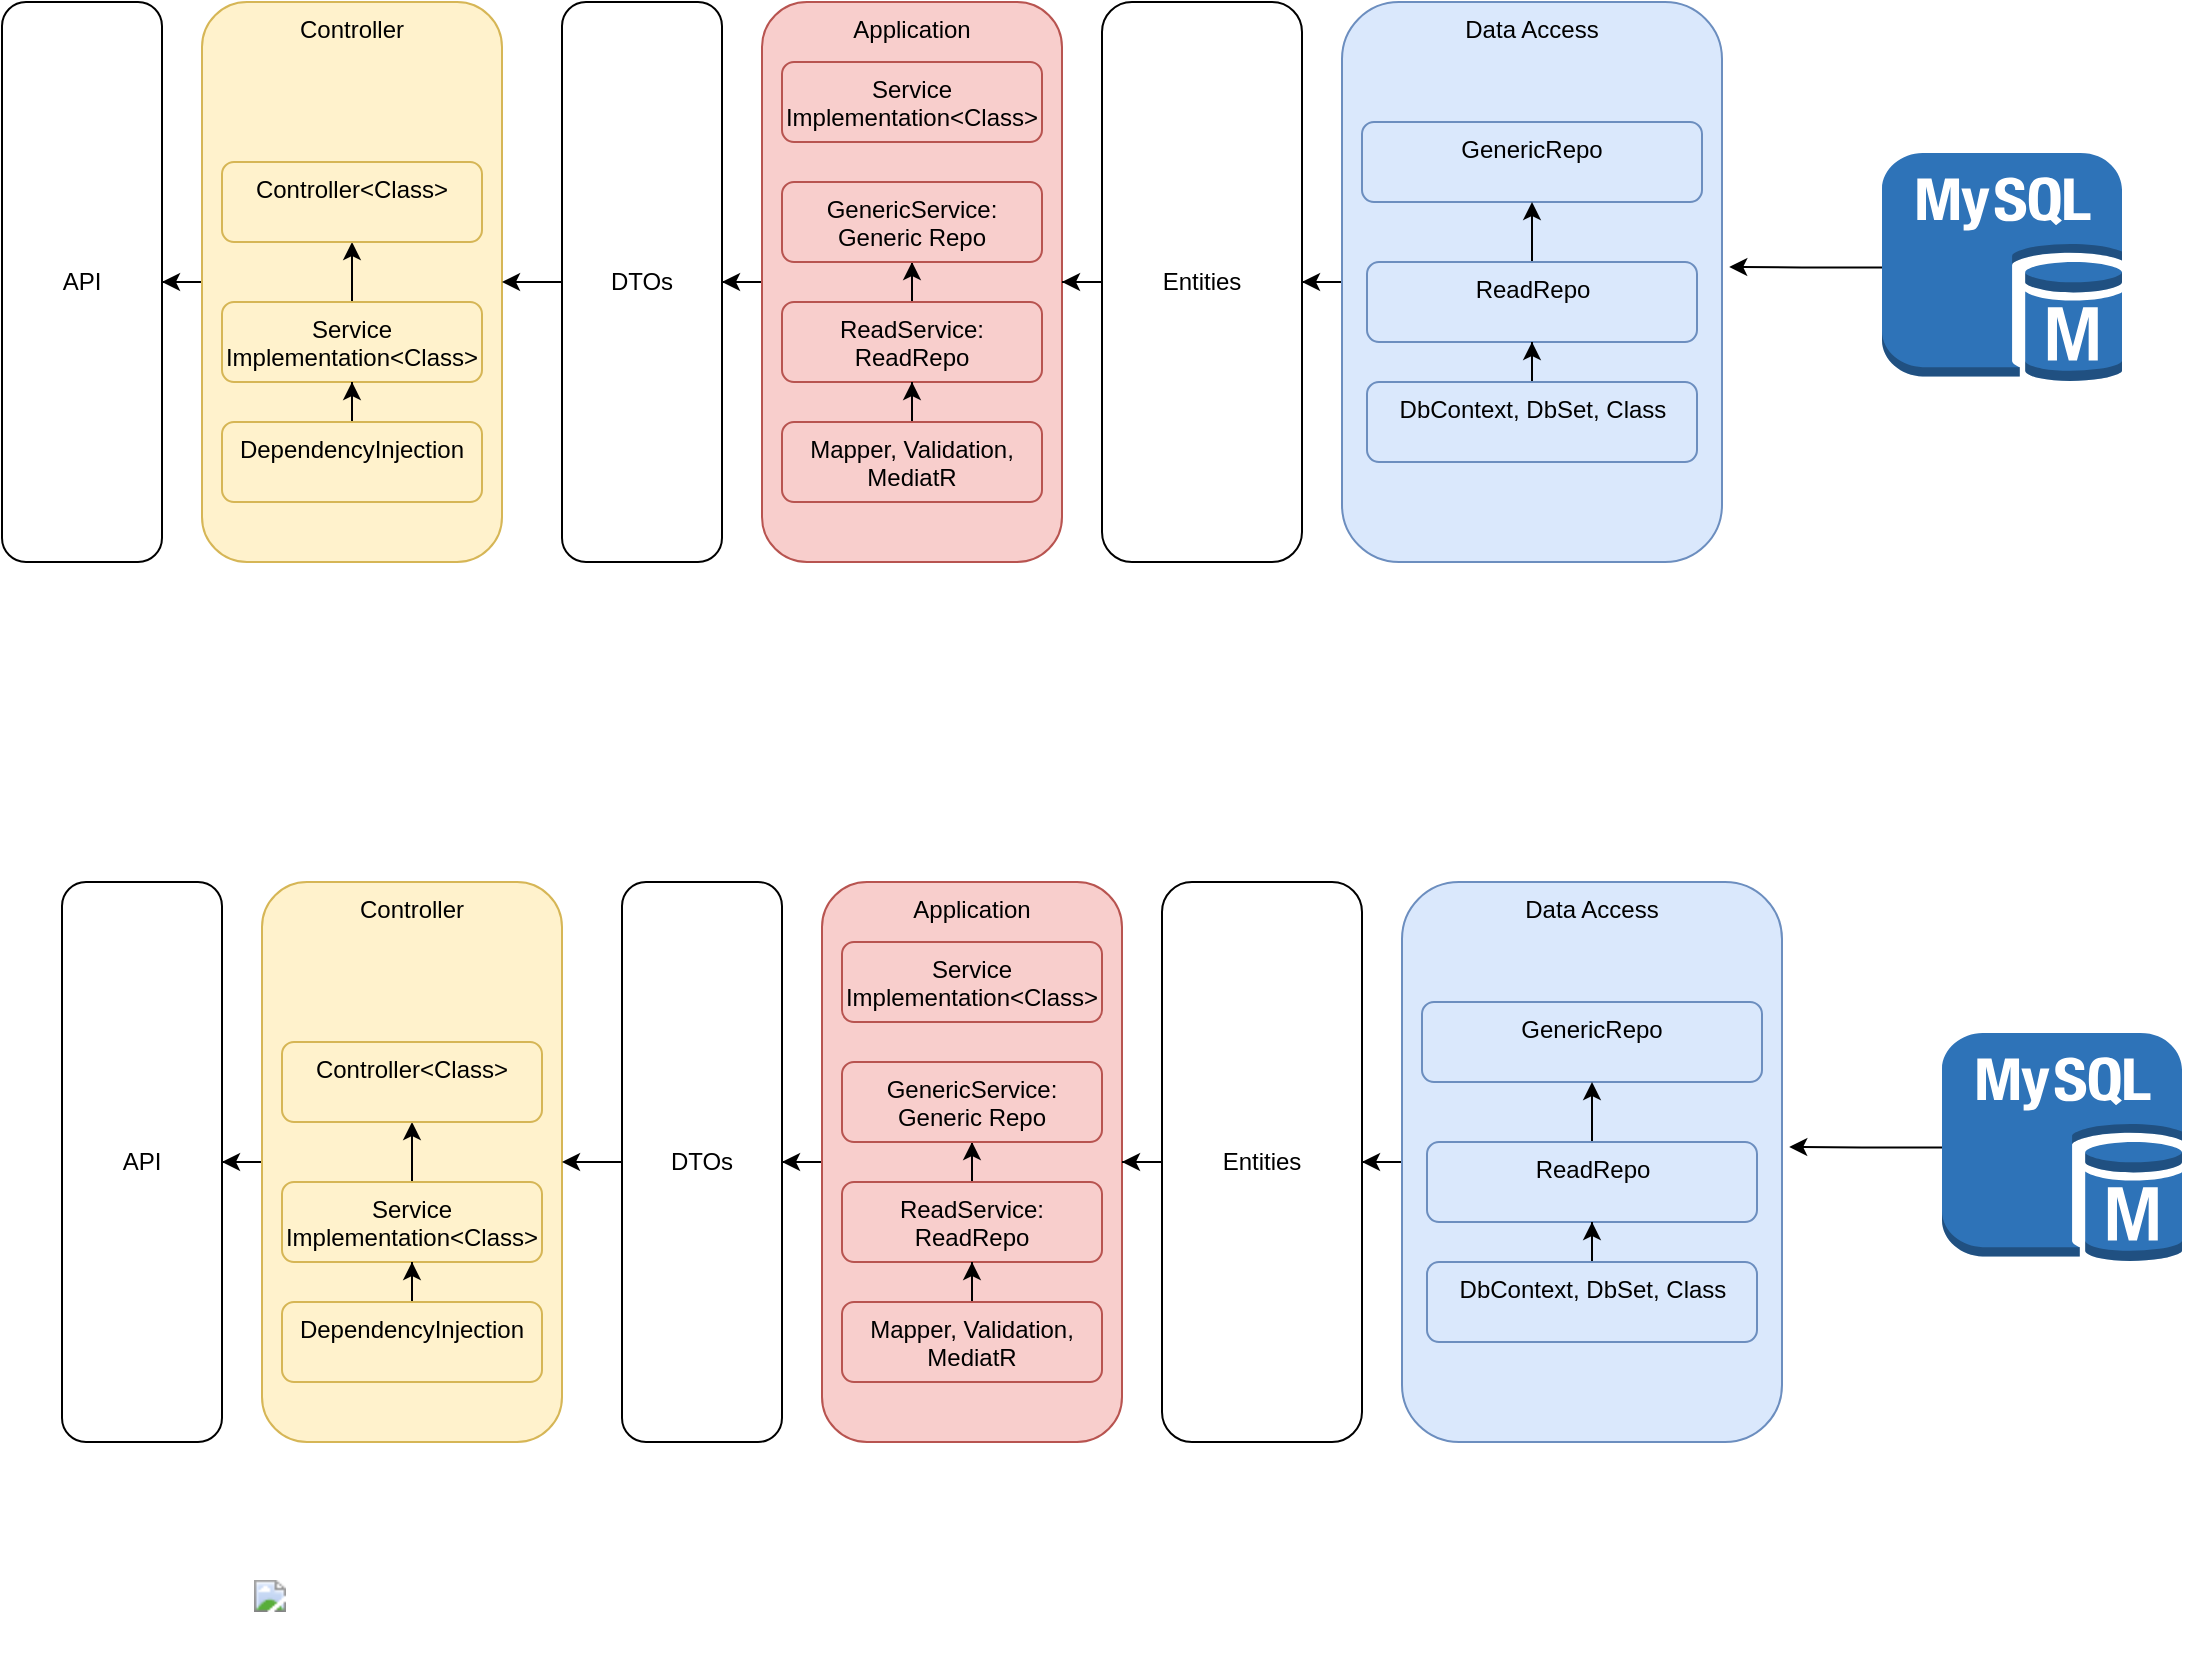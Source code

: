 <mxfile version="23.1.1" type="device">
  <diagram name="Page-1" id="UhStz0WqBBh-Omh_S8fL">
    <mxGraphModel dx="1687" dy="2037" grid="1" gridSize="10" guides="1" tooltips="1" connect="1" arrows="1" fold="1" page="1" pageScale="1" pageWidth="827" pageHeight="1169" math="0" shadow="0">
      <root>
        <mxCell id="0" />
        <mxCell id="1" parent="0" />
        <mxCell id="mJvoUYVNbcw-1JD9j0XX-1" value="API" style="rounded=1;whiteSpace=wrap;html=1;" vertex="1" parent="1">
          <mxGeometry x="250" y="210" width="80" height="280" as="geometry" />
        </mxCell>
        <mxCell id="mJvoUYVNbcw-1JD9j0XX-39" style="edgeStyle=orthogonalEdgeStyle;rounded=0;orthogonalLoop=1;jettySize=auto;html=1;entryX=1;entryY=0.5;entryDx=0;entryDy=0;" edge="1" parent="1" source="mJvoUYVNbcw-1JD9j0XX-3" target="mJvoUYVNbcw-1JD9j0XX-1">
          <mxGeometry relative="1" as="geometry" />
        </mxCell>
        <mxCell id="mJvoUYVNbcw-1JD9j0XX-3" value="Controller" style="rounded=1;whiteSpace=wrap;html=1;verticalAlign=top;fillColor=#fff2cc;strokeColor=#d6b656;" vertex="1" parent="1">
          <mxGeometry x="350" y="210" width="150" height="280" as="geometry" />
        </mxCell>
        <mxCell id="mJvoUYVNbcw-1JD9j0XX-29" value="" style="edgeStyle=orthogonalEdgeStyle;rounded=0;orthogonalLoop=1;jettySize=auto;html=1;" edge="1" parent="1" source="mJvoUYVNbcw-1JD9j0XX-4" target="mJvoUYVNbcw-1JD9j0XX-3">
          <mxGeometry relative="1" as="geometry" />
        </mxCell>
        <mxCell id="mJvoUYVNbcw-1JD9j0XX-4" value="DTOs" style="rounded=1;whiteSpace=wrap;html=1;" vertex="1" parent="1">
          <mxGeometry x="530" y="210" width="80" height="280" as="geometry" />
        </mxCell>
        <mxCell id="mJvoUYVNbcw-1JD9j0XX-28" style="edgeStyle=orthogonalEdgeStyle;rounded=0;orthogonalLoop=1;jettySize=auto;html=1;entryX=1;entryY=0.5;entryDx=0;entryDy=0;" edge="1" parent="1" source="mJvoUYVNbcw-1JD9j0XX-5" target="mJvoUYVNbcw-1JD9j0XX-4">
          <mxGeometry relative="1" as="geometry" />
        </mxCell>
        <mxCell id="mJvoUYVNbcw-1JD9j0XX-5" value="Application" style="rounded=1;whiteSpace=wrap;html=1;verticalAlign=top;fillColor=#f8cecc;strokeColor=#b85450;" vertex="1" parent="1">
          <mxGeometry x="630" y="210" width="150" height="280" as="geometry" />
        </mxCell>
        <mxCell id="mJvoUYVNbcw-1JD9j0XX-12" style="edgeStyle=orthogonalEdgeStyle;rounded=0;orthogonalLoop=1;jettySize=auto;html=1;entryX=1;entryY=0.5;entryDx=0;entryDy=0;" edge="1" parent="1" source="mJvoUYVNbcw-1JD9j0XX-6" target="mJvoUYVNbcw-1JD9j0XX-7">
          <mxGeometry relative="1" as="geometry" />
        </mxCell>
        <mxCell id="mJvoUYVNbcw-1JD9j0XX-6" value="Data Access" style="rounded=1;whiteSpace=wrap;html=1;verticalAlign=top;fillColor=#dae8fc;strokeColor=#6c8ebf;" vertex="1" parent="1">
          <mxGeometry x="920" y="210" width="190" height="280" as="geometry" />
        </mxCell>
        <mxCell id="mJvoUYVNbcw-1JD9j0XX-13" style="edgeStyle=orthogonalEdgeStyle;rounded=0;orthogonalLoop=1;jettySize=auto;html=1;entryX=1;entryY=0.5;entryDx=0;entryDy=0;" edge="1" parent="1" source="mJvoUYVNbcw-1JD9j0XX-7" target="mJvoUYVNbcw-1JD9j0XX-5">
          <mxGeometry relative="1" as="geometry" />
        </mxCell>
        <mxCell id="mJvoUYVNbcw-1JD9j0XX-7" value="Entities" style="rounded=1;whiteSpace=wrap;html=1;" vertex="1" parent="1">
          <mxGeometry x="800" y="210" width="100" height="280" as="geometry" />
        </mxCell>
        <mxCell id="mJvoUYVNbcw-1JD9j0XX-9" value="GenericRepo" style="rounded=1;whiteSpace=wrap;html=1;verticalAlign=top;fillColor=#dae8fc;strokeColor=#6c8ebf;" vertex="1" parent="1">
          <mxGeometry x="930" y="270" width="170" height="40" as="geometry" />
        </mxCell>
        <mxCell id="mJvoUYVNbcw-1JD9j0XX-24" style="edgeStyle=orthogonalEdgeStyle;rounded=0;orthogonalLoop=1;jettySize=auto;html=1;entryX=0.5;entryY=1;entryDx=0;entryDy=0;" edge="1" parent="1" source="mJvoUYVNbcw-1JD9j0XX-10" target="mJvoUYVNbcw-1JD9j0XX-9">
          <mxGeometry relative="1" as="geometry" />
        </mxCell>
        <mxCell id="mJvoUYVNbcw-1JD9j0XX-10" value="ReadRepo" style="rounded=1;whiteSpace=wrap;html=1;verticalAlign=top;fillColor=#dae8fc;strokeColor=#6c8ebf;" vertex="1" parent="1">
          <mxGeometry x="932.5" y="340" width="165" height="40" as="geometry" />
        </mxCell>
        <mxCell id="mJvoUYVNbcw-1JD9j0XX-22" style="edgeStyle=orthogonalEdgeStyle;rounded=0;orthogonalLoop=1;jettySize=auto;html=1;entryX=0.5;entryY=1;entryDx=0;entryDy=0;" edge="1" parent="1" source="mJvoUYVNbcw-1JD9j0XX-14" target="mJvoUYVNbcw-1JD9j0XX-15">
          <mxGeometry relative="1" as="geometry" />
        </mxCell>
        <mxCell id="mJvoUYVNbcw-1JD9j0XX-14" value="ReadService: ReadRepo" style="rounded=1;whiteSpace=wrap;html=1;verticalAlign=top;fillColor=#f8cecc;strokeColor=#b85450;" vertex="1" parent="1">
          <mxGeometry x="640" y="360" width="130" height="40" as="geometry" />
        </mxCell>
        <mxCell id="mJvoUYVNbcw-1JD9j0XX-15" value="GenericService: Generic Repo" style="rounded=1;whiteSpace=wrap;html=1;verticalAlign=top;fillColor=#f8cecc;strokeColor=#b85450;" vertex="1" parent="1">
          <mxGeometry x="640" y="300" width="130" height="40" as="geometry" />
        </mxCell>
        <mxCell id="mJvoUYVNbcw-1JD9j0XX-21" style="edgeStyle=orthogonalEdgeStyle;rounded=0;orthogonalLoop=1;jettySize=auto;html=1;entryX=0.5;entryY=1;entryDx=0;entryDy=0;" edge="1" parent="1" source="mJvoUYVNbcw-1JD9j0XX-16" target="mJvoUYVNbcw-1JD9j0XX-14">
          <mxGeometry relative="1" as="geometry" />
        </mxCell>
        <mxCell id="mJvoUYVNbcw-1JD9j0XX-16" value="Mapper, Validation, MediatR" style="rounded=1;whiteSpace=wrap;html=1;verticalAlign=top;fillColor=#f8cecc;strokeColor=#b85450;" vertex="1" parent="1">
          <mxGeometry x="640" y="420" width="130" height="40" as="geometry" />
        </mxCell>
        <mxCell id="mJvoUYVNbcw-1JD9j0XX-27" style="edgeStyle=orthogonalEdgeStyle;rounded=0;orthogonalLoop=1;jettySize=auto;html=1;entryX=0.5;entryY=1;entryDx=0;entryDy=0;" edge="1" parent="1" source="mJvoUYVNbcw-1JD9j0XX-26" target="mJvoUYVNbcw-1JD9j0XX-10">
          <mxGeometry relative="1" as="geometry" />
        </mxCell>
        <mxCell id="mJvoUYVNbcw-1JD9j0XX-26" value="DbContext, DbSet, Class" style="rounded=1;whiteSpace=wrap;html=1;verticalAlign=top;fillColor=#dae8fc;strokeColor=#6c8ebf;" vertex="1" parent="1">
          <mxGeometry x="932.5" y="400" width="165" height="40" as="geometry" />
        </mxCell>
        <mxCell id="mJvoUYVNbcw-1JD9j0XX-36" style="edgeStyle=orthogonalEdgeStyle;rounded=0;orthogonalLoop=1;jettySize=auto;html=1;entryX=0.5;entryY=1;entryDx=0;entryDy=0;" edge="1" parent="1" source="mJvoUYVNbcw-1JD9j0XX-30" target="mJvoUYVNbcw-1JD9j0XX-35">
          <mxGeometry relative="1" as="geometry" />
        </mxCell>
        <mxCell id="mJvoUYVNbcw-1JD9j0XX-30" value="Service Implementation&amp;lt;Class&amp;gt;" style="rounded=1;whiteSpace=wrap;html=1;verticalAlign=top;fillColor=#fff2cc;strokeColor=#d6b656;" vertex="1" parent="1">
          <mxGeometry x="360" y="360" width="130" height="40" as="geometry" />
        </mxCell>
        <mxCell id="mJvoUYVNbcw-1JD9j0XX-34" value="Service Implementation&amp;lt;Class&amp;gt;" style="rounded=1;whiteSpace=wrap;html=1;verticalAlign=top;fillColor=#f8cecc;strokeColor=#b85450;" vertex="1" parent="1">
          <mxGeometry x="640" y="240" width="130" height="40" as="geometry" />
        </mxCell>
        <mxCell id="mJvoUYVNbcw-1JD9j0XX-35" value="Controller&amp;lt;Class&amp;gt;" style="rounded=1;whiteSpace=wrap;html=1;verticalAlign=top;fillColor=#fff2cc;strokeColor=#d6b656;" vertex="1" parent="1">
          <mxGeometry x="360" y="290" width="130" height="40" as="geometry" />
        </mxCell>
        <mxCell id="mJvoUYVNbcw-1JD9j0XX-38" style="edgeStyle=orthogonalEdgeStyle;rounded=0;orthogonalLoop=1;jettySize=auto;html=1;entryX=0.5;entryY=1;entryDx=0;entryDy=0;" edge="1" parent="1" source="mJvoUYVNbcw-1JD9j0XX-37" target="mJvoUYVNbcw-1JD9j0XX-30">
          <mxGeometry relative="1" as="geometry" />
        </mxCell>
        <mxCell id="mJvoUYVNbcw-1JD9j0XX-37" value="DependencyInjection" style="rounded=1;whiteSpace=wrap;html=1;verticalAlign=top;fillColor=#fff2cc;strokeColor=#d6b656;" vertex="1" parent="1">
          <mxGeometry x="360" y="420" width="130" height="40" as="geometry" />
        </mxCell>
        <mxCell id="mJvoUYVNbcw-1JD9j0XX-41" value="" style="outlineConnect=0;dashed=0;verticalLabelPosition=bottom;verticalAlign=top;align=center;html=1;shape=mxgraph.aws3.mysql_db_instance;fillColor=#2E73B8;gradientColor=none;" vertex="1" parent="1">
          <mxGeometry x="1190" y="285.5" width="120" height="114.5" as="geometry" />
        </mxCell>
        <mxCell id="mJvoUYVNbcw-1JD9j0XX-42" style="edgeStyle=orthogonalEdgeStyle;rounded=0;orthogonalLoop=1;jettySize=auto;html=1;entryX=1.019;entryY=0.473;entryDx=0;entryDy=0;entryPerimeter=0;" edge="1" parent="1" source="mJvoUYVNbcw-1JD9j0XX-41" target="mJvoUYVNbcw-1JD9j0XX-6">
          <mxGeometry relative="1" as="geometry" />
        </mxCell>
        <mxCell id="mJvoUYVNbcw-1JD9j0XX-43" value="&lt;figure name=&quot;a607&quot; class=&quot;graf graf--figure&quot;&gt;&lt;img class=&quot;graf-image&quot; data-image-id=&quot;0*adPQu9Ra2Btz2Nkk.png&quot; data-width=&quot;700&quot; data-height=&quot;190&quot; src=&quot;https://cdn-images-1.medium.com/max/800/0*adPQu9Ra2Btz2Nkk.png&quot;&gt;&lt;/figure&gt;" style="text;whiteSpace=wrap;html=1;" vertex="1" parent="1">
          <mxGeometry x="304" y="540" width="110" height="60" as="geometry" />
        </mxCell>
        <mxCell id="mJvoUYVNbcw-1JD9j0XX-44" value="API" style="rounded=1;whiteSpace=wrap;html=1;" vertex="1" parent="1">
          <mxGeometry x="220" y="-230" width="80" height="280" as="geometry" />
        </mxCell>
        <mxCell id="mJvoUYVNbcw-1JD9j0XX-45" style="edgeStyle=orthogonalEdgeStyle;rounded=0;orthogonalLoop=1;jettySize=auto;html=1;entryX=1;entryY=0.5;entryDx=0;entryDy=0;" edge="1" parent="1" source="mJvoUYVNbcw-1JD9j0XX-46" target="mJvoUYVNbcw-1JD9j0XX-44">
          <mxGeometry relative="1" as="geometry" />
        </mxCell>
        <mxCell id="mJvoUYVNbcw-1JD9j0XX-46" value="Controller" style="rounded=1;whiteSpace=wrap;html=1;verticalAlign=top;fillColor=#fff2cc;strokeColor=#d6b656;" vertex="1" parent="1">
          <mxGeometry x="320" y="-230" width="150" height="280" as="geometry" />
        </mxCell>
        <mxCell id="mJvoUYVNbcw-1JD9j0XX-47" value="" style="edgeStyle=orthogonalEdgeStyle;rounded=0;orthogonalLoop=1;jettySize=auto;html=1;" edge="1" parent="1" source="mJvoUYVNbcw-1JD9j0XX-48" target="mJvoUYVNbcw-1JD9j0XX-46">
          <mxGeometry relative="1" as="geometry" />
        </mxCell>
        <mxCell id="mJvoUYVNbcw-1JD9j0XX-48" value="DTOs" style="rounded=1;whiteSpace=wrap;html=1;" vertex="1" parent="1">
          <mxGeometry x="500" y="-230" width="80" height="280" as="geometry" />
        </mxCell>
        <mxCell id="mJvoUYVNbcw-1JD9j0XX-49" style="edgeStyle=orthogonalEdgeStyle;rounded=0;orthogonalLoop=1;jettySize=auto;html=1;entryX=1;entryY=0.5;entryDx=0;entryDy=0;" edge="1" parent="1" source="mJvoUYVNbcw-1JD9j0XX-50" target="mJvoUYVNbcw-1JD9j0XX-48">
          <mxGeometry relative="1" as="geometry" />
        </mxCell>
        <mxCell id="mJvoUYVNbcw-1JD9j0XX-50" value="Application" style="rounded=1;whiteSpace=wrap;html=1;verticalAlign=top;fillColor=#f8cecc;strokeColor=#b85450;" vertex="1" parent="1">
          <mxGeometry x="600" y="-230" width="150" height="280" as="geometry" />
        </mxCell>
        <mxCell id="mJvoUYVNbcw-1JD9j0XX-51" style="edgeStyle=orthogonalEdgeStyle;rounded=0;orthogonalLoop=1;jettySize=auto;html=1;entryX=1;entryY=0.5;entryDx=0;entryDy=0;" edge="1" parent="1" source="mJvoUYVNbcw-1JD9j0XX-52" target="mJvoUYVNbcw-1JD9j0XX-54">
          <mxGeometry relative="1" as="geometry" />
        </mxCell>
        <mxCell id="mJvoUYVNbcw-1JD9j0XX-52" value="Data Access" style="rounded=1;whiteSpace=wrap;html=1;verticalAlign=top;fillColor=#dae8fc;strokeColor=#6c8ebf;" vertex="1" parent="1">
          <mxGeometry x="890" y="-230" width="190" height="280" as="geometry" />
        </mxCell>
        <mxCell id="mJvoUYVNbcw-1JD9j0XX-53" style="edgeStyle=orthogonalEdgeStyle;rounded=0;orthogonalLoop=1;jettySize=auto;html=1;entryX=1;entryY=0.5;entryDx=0;entryDy=0;" edge="1" parent="1" source="mJvoUYVNbcw-1JD9j0XX-54" target="mJvoUYVNbcw-1JD9j0XX-50">
          <mxGeometry relative="1" as="geometry" />
        </mxCell>
        <mxCell id="mJvoUYVNbcw-1JD9j0XX-54" value="Entities" style="rounded=1;whiteSpace=wrap;html=1;" vertex="1" parent="1">
          <mxGeometry x="770" y="-230" width="100" height="280" as="geometry" />
        </mxCell>
        <mxCell id="mJvoUYVNbcw-1JD9j0XX-55" value="GenericRepo" style="rounded=1;whiteSpace=wrap;html=1;verticalAlign=top;fillColor=#dae8fc;strokeColor=#6c8ebf;" vertex="1" parent="1">
          <mxGeometry x="900" y="-170" width="170" height="40" as="geometry" />
        </mxCell>
        <mxCell id="mJvoUYVNbcw-1JD9j0XX-56" style="edgeStyle=orthogonalEdgeStyle;rounded=0;orthogonalLoop=1;jettySize=auto;html=1;entryX=0.5;entryY=1;entryDx=0;entryDy=0;" edge="1" parent="1" source="mJvoUYVNbcw-1JD9j0XX-57" target="mJvoUYVNbcw-1JD9j0XX-55">
          <mxGeometry relative="1" as="geometry" />
        </mxCell>
        <mxCell id="mJvoUYVNbcw-1JD9j0XX-57" value="ReadRepo" style="rounded=1;whiteSpace=wrap;html=1;verticalAlign=top;fillColor=#dae8fc;strokeColor=#6c8ebf;" vertex="1" parent="1">
          <mxGeometry x="902.5" y="-100" width="165" height="40" as="geometry" />
        </mxCell>
        <mxCell id="mJvoUYVNbcw-1JD9j0XX-58" style="edgeStyle=orthogonalEdgeStyle;rounded=0;orthogonalLoop=1;jettySize=auto;html=1;entryX=0.5;entryY=1;entryDx=0;entryDy=0;" edge="1" parent="1" source="mJvoUYVNbcw-1JD9j0XX-59" target="mJvoUYVNbcw-1JD9j0XX-60">
          <mxGeometry relative="1" as="geometry" />
        </mxCell>
        <mxCell id="mJvoUYVNbcw-1JD9j0XX-59" value="ReadService: ReadRepo" style="rounded=1;whiteSpace=wrap;html=1;verticalAlign=top;fillColor=#f8cecc;strokeColor=#b85450;" vertex="1" parent="1">
          <mxGeometry x="610" y="-80" width="130" height="40" as="geometry" />
        </mxCell>
        <mxCell id="mJvoUYVNbcw-1JD9j0XX-60" value="GenericService: Generic Repo" style="rounded=1;whiteSpace=wrap;html=1;verticalAlign=top;fillColor=#f8cecc;strokeColor=#b85450;" vertex="1" parent="1">
          <mxGeometry x="610" y="-140" width="130" height="40" as="geometry" />
        </mxCell>
        <mxCell id="mJvoUYVNbcw-1JD9j0XX-61" style="edgeStyle=orthogonalEdgeStyle;rounded=0;orthogonalLoop=1;jettySize=auto;html=1;entryX=0.5;entryY=1;entryDx=0;entryDy=0;" edge="1" parent="1" source="mJvoUYVNbcw-1JD9j0XX-62" target="mJvoUYVNbcw-1JD9j0XX-59">
          <mxGeometry relative="1" as="geometry" />
        </mxCell>
        <mxCell id="mJvoUYVNbcw-1JD9j0XX-62" value="Mapper, Validation, MediatR" style="rounded=1;whiteSpace=wrap;html=1;verticalAlign=top;fillColor=#f8cecc;strokeColor=#b85450;" vertex="1" parent="1">
          <mxGeometry x="610" y="-20" width="130" height="40" as="geometry" />
        </mxCell>
        <mxCell id="mJvoUYVNbcw-1JD9j0XX-63" style="edgeStyle=orthogonalEdgeStyle;rounded=0;orthogonalLoop=1;jettySize=auto;html=1;entryX=0.5;entryY=1;entryDx=0;entryDy=0;" edge="1" parent="1" source="mJvoUYVNbcw-1JD9j0XX-64" target="mJvoUYVNbcw-1JD9j0XX-57">
          <mxGeometry relative="1" as="geometry" />
        </mxCell>
        <mxCell id="mJvoUYVNbcw-1JD9j0XX-64" value="DbContext, DbSet, Class" style="rounded=1;whiteSpace=wrap;html=1;verticalAlign=top;fillColor=#dae8fc;strokeColor=#6c8ebf;" vertex="1" parent="1">
          <mxGeometry x="902.5" y="-40" width="165" height="40" as="geometry" />
        </mxCell>
        <mxCell id="mJvoUYVNbcw-1JD9j0XX-65" style="edgeStyle=orthogonalEdgeStyle;rounded=0;orthogonalLoop=1;jettySize=auto;html=1;entryX=0.5;entryY=1;entryDx=0;entryDy=0;" edge="1" parent="1" source="mJvoUYVNbcw-1JD9j0XX-66" target="mJvoUYVNbcw-1JD9j0XX-68">
          <mxGeometry relative="1" as="geometry" />
        </mxCell>
        <mxCell id="mJvoUYVNbcw-1JD9j0XX-66" value="Service Implementation&amp;lt;Class&amp;gt;" style="rounded=1;whiteSpace=wrap;html=1;verticalAlign=top;fillColor=#fff2cc;strokeColor=#d6b656;" vertex="1" parent="1">
          <mxGeometry x="330" y="-80" width="130" height="40" as="geometry" />
        </mxCell>
        <mxCell id="mJvoUYVNbcw-1JD9j0XX-67" value="Service Implementation&amp;lt;Class&amp;gt;" style="rounded=1;whiteSpace=wrap;html=1;verticalAlign=top;fillColor=#f8cecc;strokeColor=#b85450;" vertex="1" parent="1">
          <mxGeometry x="610" y="-200" width="130" height="40" as="geometry" />
        </mxCell>
        <mxCell id="mJvoUYVNbcw-1JD9j0XX-68" value="Controller&amp;lt;Class&amp;gt;" style="rounded=1;whiteSpace=wrap;html=1;verticalAlign=top;fillColor=#fff2cc;strokeColor=#d6b656;" vertex="1" parent="1">
          <mxGeometry x="330" y="-150" width="130" height="40" as="geometry" />
        </mxCell>
        <mxCell id="mJvoUYVNbcw-1JD9j0XX-69" style="edgeStyle=orthogonalEdgeStyle;rounded=0;orthogonalLoop=1;jettySize=auto;html=1;entryX=0.5;entryY=1;entryDx=0;entryDy=0;" edge="1" parent="1" source="mJvoUYVNbcw-1JD9j0XX-70" target="mJvoUYVNbcw-1JD9j0XX-66">
          <mxGeometry relative="1" as="geometry" />
        </mxCell>
        <mxCell id="mJvoUYVNbcw-1JD9j0XX-70" value="DependencyInjection" style="rounded=1;whiteSpace=wrap;html=1;verticalAlign=top;fillColor=#fff2cc;strokeColor=#d6b656;" vertex="1" parent="1">
          <mxGeometry x="330" y="-20" width="130" height="40" as="geometry" />
        </mxCell>
        <mxCell id="mJvoUYVNbcw-1JD9j0XX-71" value="" style="outlineConnect=0;dashed=0;verticalLabelPosition=bottom;verticalAlign=top;align=center;html=1;shape=mxgraph.aws3.mysql_db_instance;fillColor=#2E73B8;gradientColor=none;" vertex="1" parent="1">
          <mxGeometry x="1160" y="-154.5" width="120" height="114.5" as="geometry" />
        </mxCell>
        <mxCell id="mJvoUYVNbcw-1JD9j0XX-72" style="edgeStyle=orthogonalEdgeStyle;rounded=0;orthogonalLoop=1;jettySize=auto;html=1;entryX=1.019;entryY=0.473;entryDx=0;entryDy=0;entryPerimeter=0;" edge="1" parent="1" source="mJvoUYVNbcw-1JD9j0XX-71" target="mJvoUYVNbcw-1JD9j0XX-52">
          <mxGeometry relative="1" as="geometry" />
        </mxCell>
      </root>
    </mxGraphModel>
  </diagram>
</mxfile>
